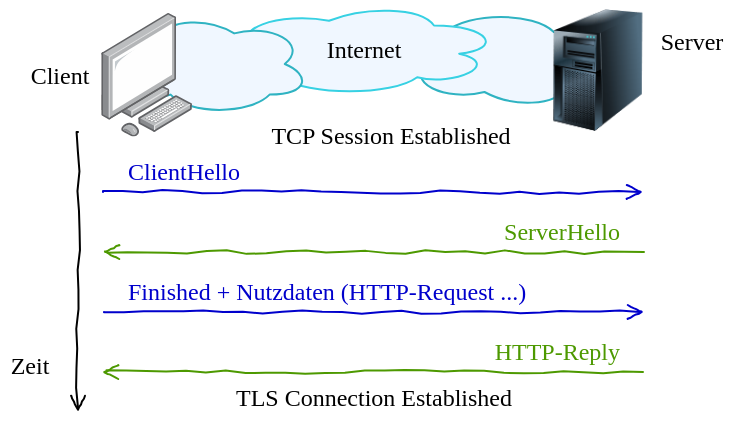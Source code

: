 <mxfile version="11.3.0" type="device" pages="1"><diagram id="o7cdmS4JBgvxqn9NmmjS" name="Page-1"><mxGraphModel dx="481" dy="276" grid="1" gridSize="10" guides="1" tooltips="1" connect="1" arrows="1" fold="1" page="1" pageScale="1" pageWidth="827" pageHeight="1169" math="0" shadow="0"><root><mxCell id="0"/><mxCell id="1" parent="0"/><mxCell id="qKM6eTxwM3HlxQUV9v5G-29" value="" style="ellipse;shape=cloud;whiteSpace=wrap;html=1;rounded=1;glass=0;comic=1;strokeColor=#2FB3C2;strokeWidth=1;fillColor=#F0F7FF;fontFamily=Comic Sans MS;flipH=1;flipV=1;" parent="1" vertex="1"><mxGeometry x="480" y="450" width="110" height="50" as="geometry"/></mxCell><mxCell id="qKM6eTxwM3HlxQUV9v5G-26" value="" style="image;html=1;labelBackgroundColor=#ffffff;image=img/lib/clip_art/computers/Server_Tower_128x128.png;rounded=1;glass=0;comic=1;strokeColor=#007FFF;strokeWidth=2;fillColor=#ffffff;fontFamily=Comic Sans MS;flipH=1;" parent="1" vertex="1"><mxGeometry x="547.5" y="448.5" width="61" height="61" as="geometry"/></mxCell><mxCell id="qKM6eTxwM3HlxQUV9v5G-28" value="Internet" style="ellipse;shape=cloud;whiteSpace=wrap;html=1;rounded=1;glass=0;comic=1;strokeColor=#37D1E3;strokeWidth=1;fillColor=#F0F7FF;fontFamily=Comic Sans MS;flipH=1;" parent="1" vertex="1"><mxGeometry x="391" y="445" width="140" height="47" as="geometry"/></mxCell><mxCell id="qKM6eTxwM3HlxQUV9v5G-30" value="" style="ellipse;shape=cloud;whiteSpace=wrap;html=1;rounded=1;glass=0;comic=1;strokeColor=#2FB3C2;strokeWidth=1;fillColor=#F0F7FF;fontFamily=Comic Sans MS;perimeterSpacing=1;" parent="1" vertex="1"><mxGeometry x="333" y="450.5" width="101" height="51" as="geometry"/></mxCell><mxCell id="qKM6eTxwM3HlxQUV9v5G-31" value="TCP Session Established" style="text;html=1;strokeColor=none;fillColor=none;align=center;verticalAlign=middle;whiteSpace=wrap;rounded=0;glass=0;comic=1;fontFamily=Comic Sans MS;" parent="1" vertex="1"><mxGeometry x="349" y="502" width="251" height="20" as="geometry"/></mxCell><mxCell id="qKM6eTxwM3HlxQUV9v5G-32" value="ClientHello" style="text;html=1;strokeColor=none;fillColor=none;align=left;verticalAlign=middle;whiteSpace=wrap;rounded=0;glass=0;comic=1;fontFamily=Comic Sans MS;fontColor=#0000CC;" parent="1" vertex="1"><mxGeometry x="340.5" y="520" width="250" height="20" as="geometry"/></mxCell><mxCell id="qKM6eTxwM3HlxQUV9v5G-33" value="ServerHello" style="text;html=1;strokeColor=none;fillColor=none;align=right;verticalAlign=middle;whiteSpace=wrap;rounded=0;glass=0;comic=1;fontFamily=Comic Sans MS;fontColor=#4D9900;" parent="1" vertex="1"><mxGeometry x="341" y="550" width="250" height="20" as="geometry"/></mxCell><mxCell id="qKM6eTxwM3HlxQUV9v5G-35" value="Finished + Nutzdaten (HTTP-Request ...)" style="text;html=1;strokeColor=none;fillColor=none;align=left;verticalAlign=middle;whiteSpace=wrap;rounded=0;glass=0;comic=1;fontFamily=Comic Sans MS;fontColor=#0000CC;" parent="1" vertex="1"><mxGeometry x="341" y="580" width="250" height="20" as="geometry"/></mxCell><mxCell id="qKM6eTxwM3HlxQUV9v5G-37" value="HTTP-Reply" style="text;html=1;strokeColor=none;fillColor=none;align=right;verticalAlign=middle;whiteSpace=wrap;rounded=0;glass=0;comic=1;fontFamily=Comic Sans MS;fontColor=#4D9900;" parent="1" vertex="1"><mxGeometry x="340.5" y="610" width="250" height="20" as="geometry"/></mxCell><mxCell id="qKM6eTxwM3HlxQUV9v5G-38" value="TLS Connection Established" style="text;html=1;strokeColor=none;fillColor=none;align=center;verticalAlign=middle;whiteSpace=wrap;rounded=0;glass=0;comic=1;fontFamily=Comic Sans MS;" parent="1" vertex="1"><mxGeometry x="340.5" y="633" width="250" height="20" as="geometry"/></mxCell><mxCell id="qKM6eTxwM3HlxQUV9v5G-39" value="" style="endArrow=open;html=1;strokeWidth=1;fontFamily=Comic Sans MS;comic=1;endFill=0;fontColor=#0000CC;strokeColor=#0000CC;" parent="1" edge="1"><mxGeometry width="50" height="50" relative="1" as="geometry"><mxPoint x="330.5" y="540" as="sourcePoint"/><mxPoint x="600.5" y="540" as="targetPoint"/></mxGeometry></mxCell><mxCell id="qKM6eTxwM3HlxQUV9v5G-40" value="" style="endArrow=none;html=1;strokeWidth=1;fontFamily=Comic Sans MS;comic=1;endFill=0;startArrow=open;startFill=0;fontColor=#4D9900;strokeColor=#4D9900;" parent="1" edge="1"><mxGeometry width="50" height="50" relative="1" as="geometry"><mxPoint x="330.5" y="570" as="sourcePoint"/><mxPoint x="601" y="570" as="targetPoint"/></mxGeometry></mxCell><mxCell id="HKSgVG9O63n4aZ8E-4Va-3" value="" style="endArrow=open;html=1;strokeWidth=1;fontFamily=Comic Sans MS;comic=1;endFill=0;entryX=1;entryY=1;entryDx=0;entryDy=0;entryPerimeter=0;strokeColor=#0000CC;" parent="1" edge="1"><mxGeometry width="50" height="50" relative="1" as="geometry"><mxPoint x="331" y="600" as="sourcePoint"/><mxPoint x="601" y="600" as="targetPoint"/></mxGeometry></mxCell><mxCell id="HKSgVG9O63n4aZ8E-4Va-4" value="" style="endArrow=none;html=1;strokeWidth=1;fontFamily=Comic Sans MS;comic=1;endFill=0;startArrow=open;startFill=0;entryX=1;entryY=1;entryDx=0;entryDy=0;entryPerimeter=0;fontColor=#4D9900;strokeColor=#4D9900;" parent="1" edge="1"><mxGeometry width="50" height="50" relative="1" as="geometry"><mxPoint x="330" y="630" as="sourcePoint"/><mxPoint x="600.5" y="630" as="targetPoint"/></mxGeometry></mxCell><mxCell id="qKM6eTxwM3HlxQUV9v5G-25" value="" style="points=[];aspect=fixed;html=1;align=center;shadow=0;dashed=0;image;image=img/lib/allied_telesis/computer_and_terminals/Personal_Computer.svg;rounded=1;glass=0;comic=1;strokeColor=#007FFF;strokeWidth=2;fillColor=#ffffff;fontFamily=Comic Sans MS;flipH=1;" parent="1" vertex="1"><mxGeometry x="329.5" y="450.5" width="45.6" height="61.8" as="geometry"/></mxCell><mxCell id="BhqrAbl4vRunZwDxFAtt-1" value="Client" style="text;html=1;strokeColor=none;fillColor=none;align=center;verticalAlign=middle;whiteSpace=wrap;rounded=0;glass=0;comic=1;fontFamily=Comic Sans MS;rotation=0;fontSize=12;fontStyle=0" vertex="1" parent="1"><mxGeometry x="283.5" y="472" width="50" height="20" as="geometry"/></mxCell><mxCell id="BhqrAbl4vRunZwDxFAtt-2" value="Server" style="text;html=1;strokeColor=none;fillColor=none;align=center;verticalAlign=middle;whiteSpace=wrap;rounded=0;glass=0;comic=1;fontFamily=Comic Sans MS;" vertex="1" parent="1"><mxGeometry x="600" y="455" width="50" height="20" as="geometry"/></mxCell><mxCell id="BhqrAbl4vRunZwDxFAtt-3" value="" style="endArrow=open;html=1;strokeWidth=1;fontFamily=Comic Sans MS;comic=1;endFill=0;" edge="1" parent="1"><mxGeometry width="50" height="50" relative="1" as="geometry"><mxPoint x="318" y="510" as="sourcePoint"/><mxPoint x="318" y="650" as="targetPoint"/></mxGeometry></mxCell><mxCell id="BhqrAbl4vRunZwDxFAtt-4" value="Zeit" style="text;html=1;strokeColor=none;fillColor=none;align=center;verticalAlign=middle;whiteSpace=wrap;rounded=0;glass=0;comic=1;fontFamily=Comic Sans MS;" vertex="1" parent="1"><mxGeometry x="279" y="617" width="30" height="20" as="geometry"/></mxCell></root></mxGraphModel></diagram></mxfile>